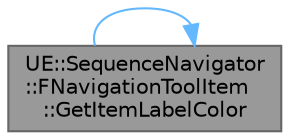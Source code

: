 digraph "UE::SequenceNavigator::FNavigationToolItem::GetItemLabelColor"
{
 // INTERACTIVE_SVG=YES
 // LATEX_PDF_SIZE
  bgcolor="transparent";
  edge [fontname=Helvetica,fontsize=10,labelfontname=Helvetica,labelfontsize=10];
  node [fontname=Helvetica,fontsize=10,shape=box,height=0.2,width=0.4];
  rankdir="LR";
  Node1 [id="Node000001",label="UE::SequenceNavigator\l::FNavigationToolItem\l::GetItemLabelColor",height=0.2,width=0.4,color="gray40", fillcolor="grey60", style="filled", fontcolor="black",tooltip="Gets the color to use for the item label."];
  Node1 -> Node1 [id="edge1_Node000001_Node000001",color="steelblue1",style="solid",tooltip=" "];
}
